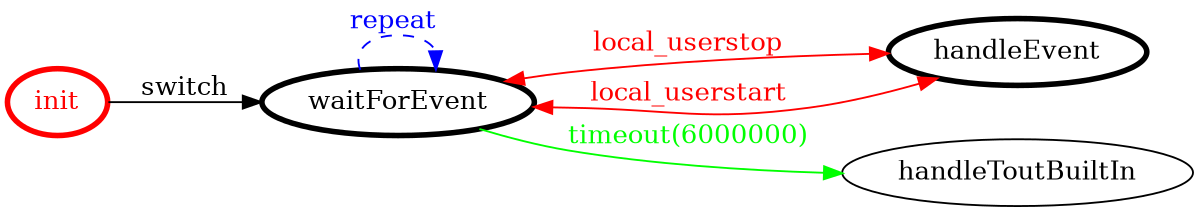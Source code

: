 /*
*
* A GraphViz DOT FSM description 
* Please use a GraphViz visualizer (like http://www.webgraphviz.com)
*  
*/

digraph finite_state_machine {
	rankdir=LR
	size="8,5"
	
	init [ color = red ][ fontcolor = red ][ penwidth = 3 ]
	handleEvent [ color = black ][ fontcolor = black ][ penwidth = 3 ]
	waitForEvent [ color = black ][ fontcolor = black ][ penwidth = 3 ]
	
	waitForEvent -> handleEvent [ label = "local_userstop" ][ color = red ][ fontcolor = red ][ dir = both ]
	init -> waitForEvent [ label = "switch" ][ color = black ][ fontcolor = black ]
	waitForEvent -> handleToutBuiltIn [ label = "timeout(6000000)" ][ color = green ][ fontcolor = green ]
	waitForEvent -> waitForEvent [ label = "repeat "][ style = dashed ][ color = blue ][ fontcolor = blue ]
	waitForEvent -> handleEvent [ label = "local_userstart" ][ color = red ][ fontcolor = red ][ dir = both ]
}
